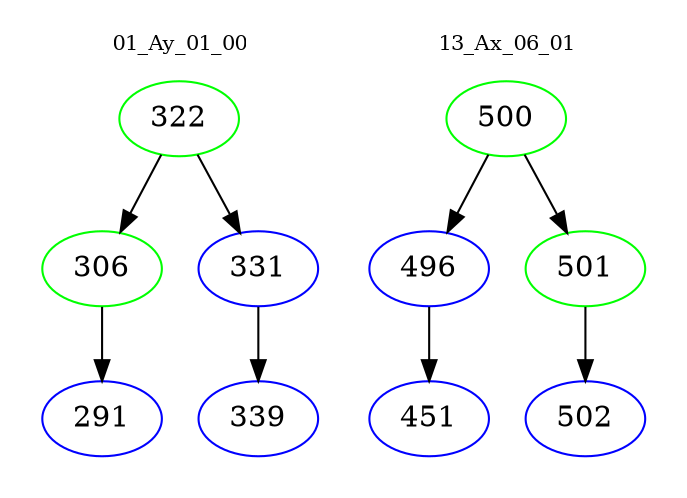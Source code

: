 digraph{
subgraph cluster_0 {
color = white
label = "01_Ay_01_00";
fontsize=10;
T0_322 [label="322", color="green"]
T0_322 -> T0_306 [color="black"]
T0_306 [label="306", color="green"]
T0_306 -> T0_291 [color="black"]
T0_291 [label="291", color="blue"]
T0_322 -> T0_331 [color="black"]
T0_331 [label="331", color="blue"]
T0_331 -> T0_339 [color="black"]
T0_339 [label="339", color="blue"]
}
subgraph cluster_1 {
color = white
label = "13_Ax_06_01";
fontsize=10;
T1_500 [label="500", color="green"]
T1_500 -> T1_496 [color="black"]
T1_496 [label="496", color="blue"]
T1_496 -> T1_451 [color="black"]
T1_451 [label="451", color="blue"]
T1_500 -> T1_501 [color="black"]
T1_501 [label="501", color="green"]
T1_501 -> T1_502 [color="black"]
T1_502 [label="502", color="blue"]
}
}
